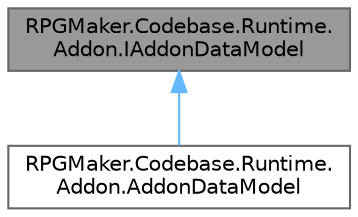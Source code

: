 digraph "RPGMaker.Codebase.Runtime.Addon.IAddonDataModel"
{
 // LATEX_PDF_SIZE
  bgcolor="transparent";
  edge [fontname=Helvetica,fontsize=10,labelfontname=Helvetica,labelfontsize=10];
  node [fontname=Helvetica,fontsize=10,shape=box,height=0.2,width=0.4];
  Node1 [id="Node000001",label="RPGMaker.Codebase.Runtime.\lAddon.IAddonDataModel",height=0.2,width=0.4,color="gray40", fillcolor="grey60", style="filled", fontcolor="black",tooltip="アドオン・データ・モデル"];
  Node1 -> Node2 [id="edge1_Node000001_Node000002",dir="back",color="steelblue1",style="solid",tooltip=" "];
  Node2 [id="Node000002",label="RPGMaker.Codebase.Runtime.\lAddon.AddonDataModel",height=0.2,width=0.4,color="gray40", fillcolor="white", style="filled",URL="$d9/db8/class_r_p_g_maker_1_1_codebase_1_1_runtime_1_1_addon_1_1_addon_data_model.html",tooltip="アドオン・データ・モデル"];
}
